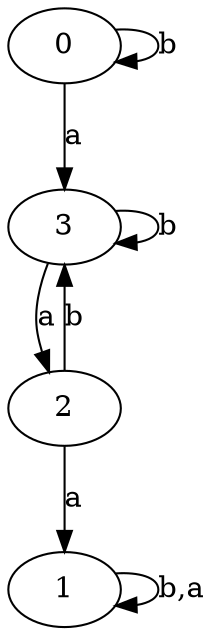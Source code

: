 digraph {
 ranksep=0.5;
 d2tdocpreamble = "\usetikzlibrary{automata}";
 d2tfigpreamble = "\tikzstyle{every state}= [ draw=blue!50,very thick,fill=blue!20]  \tikzstyle{auto}= [fill=white]";
 node [style="state"];
 edge [lblstyle="auto",topath="bend right", len=4  ]
  "0" [label="0",];
  "1" [label="1",style = "state, accepting"];
  "2" [label="2",style = "state, initial"];
  "3" [label="3",];
  "0" -> "0" [label="b",topath="loop above"];
  "0" -> "3" [label="a"];
  "1" -> "1" [label="b,a",topath="loop above"];
  "2" -> "1" [label="a"];
  "2" -> "3" [label="b"];
  "3" -> "2" [label="a"];
  "3" -> "3" [label="b",topath="loop above"];
}